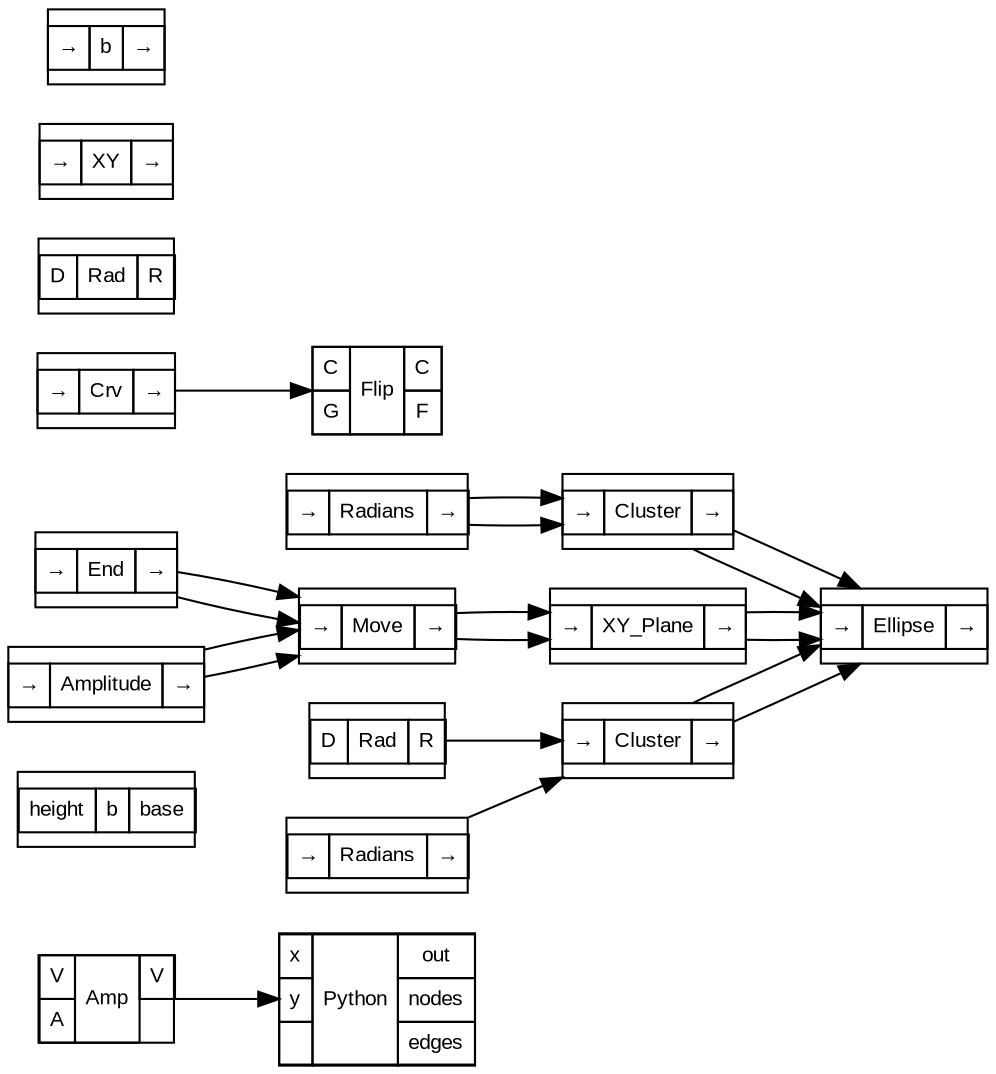 digraph G {
    # manually making this graph, as an example file
    
    node [shape = record; fontsize = 10; fontname = Arial;];
    rankdir = LR;
    
    "Python\ne77fdaee-d2b4-4f80-833d-ed08b2b3788c" [margin = 0;label = <
        <table border="0" cellborder="1" cellspacing="0" cellpadding="4">
        <tr><td port="Xin">x</td><td rowspan="3">Python</td><td port="OUTout">out</td></tr>
        <tr><td port="y">y</td><td port="NODESout">nodes</td></tr>
        <tr><td port=""></td><td port="EDGESout">edges</td></tr>
        </table>>;];
    
    "Amp\n296e8b38-2af3-4633-aa6e-20cd8f0bcac8" [margin = 0;label = <
        <table border="0" cellborder="1" cellspacing="0" cellpadding="4">
        <tr><td port="Vin">V</td><td rowspan="2">Amp</td><td port="Vout">V</td></tr>
        <tr><td port="Ain">A</td></tr>
        </table>>;];
    
    "Amp\n296e8b38-2af3-4633-aa6e-20cd8f0bcac8":Vout -> "Python\ne77fdaee-d2b4-4f80-833d-ed08b2b3788c":Xin;
    
    
    
    
    "b\n10f0c688-9b64-4a5b-97aa-419aa174c25c" [margin = 0;label = <
        <table border="0" cellborder="1" cellspacing="0" cellpadding="4">
        <tr><td port="HEIGHTin">height</td><td>b</td><td >base</td></tr>
        </table>>;];
    "Ellipse\n5ad19c48-1e9f-4067-8bc7-fa66cd4a694e" [margin = 0;label = <
        <table border="0" cellborder="1" cellspacing="0" cellpadding="4">
        <tr><td>→</td><td>Ellipse</td><td>→</td></tr>
        </table>>;];
    "crv" [margin = 0;label = <
        <table border="0" cellborder="1" cellspacing="0" cellpadding="4">
        <tr><td>→</td><td>Crv</td><td>→</td></tr>
        </table>>;];
    "Flip\n41047c00-e8c0-42f0-99aa-d3177a8bd895" [margin = 0;label = <
        <table border="0" cellborder="1" cellspacing="0" cellpadding="4">
        <tr><td port="Cin">C</td><td rowspan="2">Flip</td><td port="Cout">C</td></tr>
        <tr><td port="Gin">G</td><td port="Fout">F</td></tr>
        </table>>;];
    "crv" -> "Flip\n41047c00-e8c0-42f0-99aa-d3177a8bd895":Cin;
    "Rad\n59cb3897-f400-43f3-9461-0701f2ceb61b" [margin = 0;label = <
        <table border="0" cellborder="1" cellspacing="0" cellpadding="4">
        <tr><td>D</td><td>Rad</td><td>R</td></tr>
        </table>>;];
    "Rad\n2a326121-470f-4022-9477-ef4b47e3853d" [margin = 0;label = <
        <table border="0" cellborder="1" cellspacing="0" cellpadding="4">
        <tr><td>D</td><td>Rad</td><td>R</td></tr>
        </table>>;];
    "XY\ncdffa07a-a8b6-4077-978a-eda881b24570" [margin = 0;label = <
        <table border="0" cellborder="1" cellspacing="0" cellpadding="4">
        <tr><td>→</td><td>XY</td><td>→</td></tr>
        </table>>;];
    "Move\nd8a179fc-7fab-4814-b4b9-20be26bfe82c" [margin = 0;label = <
        <table border="0" cellborder="1" cellspacing="0" cellpadding="4">
        <tr><td>→</td><td>Move</td><td>→</td></tr>
        </table>>;];
    "End\n71ee981e-b545-4cb0-907c-8955b015922f" [margin = 0;label = <
        <table border="0" cellborder="1" cellspacing="0" cellpadding="4">
        <tr><td>→</td><td>End</td><td>→</td></tr>
        </table>>;];
    "b\na6456689-42ae-4206-a7a4-5324d1a4934a" [margin = 0;label = <
        <table border="0" cellborder="1" cellspacing="0" cellpadding="4">
        <tr><td>→</td><td>b</td><td>→</td></tr>
        </table>>;];
    
    "Cluster\na6456689-42ae-4206-a7a4-5324d1a4934a" [margin = 0;label = <
        <table border="0" cellborder="1" cellspacing="0" cellpadding="4">
        <tr><td>→</td><td>Cluster</td><td>→</td></tr>
        </table>>;];
    
    "XY_Plane\ncdffa07a-a8b6-4077-978a-eda881b24570" [margin = 0;label = <
        <table border="0" cellborder="1" cellspacing="0" cellpadding="4">
        <tr><td>→</td><td>XY_Plane</td><td>→</td></tr>
        </table>>;];
    
    "Radians\n2a326121-470f-4022-9477-ef4b47e3853d" [margin = 0;label = <
        <table border="0" cellborder="1" cellspacing="0" cellpadding="4">
        <tr><td>→</td><td>Radians</td><td>→</td></tr>
        </table>>;];
    
    "Amplitude\n296e8b38-2af3-4633-aa6e-20cd8f0bcac8" [margin = 0;label = <
        <table border="0" cellborder="1" cellspacing="0" cellpadding="4">
        <tr><td>→</td><td>Amplitude</td><td>→</td></tr>
        </table>>;];
    
    "Cluster\n10f0c688-9b64-4a5b-97aa-419aa174c25c" [margin = 0;label = <
        <table border="0" cellborder="1" cellspacing="0" cellpadding="4">
        <tr><td>→</td><td>Cluster</td><td>→</td></tr>
        </table>>;];
    
    "Radians\n59cb3897-f400-43f3-9461-0701f2ceb61b" [margin = 0;label = <
        <table border="0" cellborder="1" cellspacing="0" cellpadding="4">
        <tr><td>→</td><td>Radians</td><td>→</td></tr>
        </table>>;];
    
    "Cluster\na6456689-42ae-4206-a7a4-5324d1a4934a":out0 -> "Ellipse\n5ad19c48-1e9f-4067-8bc7-fa66cd4a694e":in1;
    "XY_Plane\ncdffa07a-a8b6-4077-978a-eda881b24570":out0 -> "Ellipse\n5ad19c48-1e9f-4067-8bc7-fa66cd4a694e":in0;
    "Cluster\n10f0c688-9b64-4a5b-97aa-419aa174c25c":out0 -> "Ellipse\n5ad19c48-1e9f-4067-8bc7-fa66cd4a694e":in2;
    "Rad\n2a326121-470f-4022-9477-ef4b47e3853d":out0 -> "Cluster\n10f0c688-9b64-4a5b-97aa-419aa174c25c":in0;
    "Radians\n2a326121-470f-4022-9477-ef4b47e3853d":out0 -> "Cluster\na6456689-42ae-4206-a7a4-5324d1a4934a":in0;
    "Move\nd8a179fc-7fab-4814-b4b9-20be26bfe82c":out0 -> "XY_Plane\ncdffa07a-a8b6-4077-978a-eda881b24570":in0;
    "XY_Plane\ncdffa07a-a8b6-4077-978a-eda881b24570":out0 -> "Ellipse\n5ad19c48-1e9f-4067-8bc7-fa66cd4a694e":in0;
    "End\n71ee981e-b545-4cb0-907c-8955b015922f":out0 -> "Move\nd8a179fc-7fab-4814-b4b9-20be26bfe82c":in0;
    "Amplitude\n296e8b38-2af3-4633-aa6e-20cd8f0bcac8":out0 -> "Move\nd8a179fc-7fab-4814-b4b9-20be26bfe82c":in1;
    "Move\nd8a179fc-7fab-4814-b4b9-20be26bfe82c":out0 -> "XY_Plane\ncdffa07a-a8b6-4077-978a-eda881b24570":in0;
    "End\n71ee981e-b545-4cb0-907c-8955b015922f":out0 -> "Move\nd8a179fc-7fab-4814-b4b9-20be26bfe82c":in0;
    "Amplitude\n296e8b38-2af3-4633-aa6e-20cd8f0bcac8":out0 -> "Move\nd8a179fc-7fab-4814-b4b9-20be26bfe82c":in1;
    "Radians\n59cb3897-f400-43f3-9461-0701f2ceb61b":out0 -> "Cluster\n10f0c688-9b64-4a5b-97aa-419aa174c25c":in0;
    "Cluster\n10f0c688-9b64-4a5b-97aa-419aa174c25c":out0 -> "Ellipse\n5ad19c48-1e9f-4067-8bc7-fa66cd4a694e":in2;
    "Radians\n2a326121-470f-4022-9477-ef4b47e3853d":out0 -> "Cluster\na6456689-42ae-4206-a7a4-5324d1a4934a":in0;
    "Cluster\na6456689-42ae-4206-a7a4-5324d1a4934a":out0 -> "Ellipse\n5ad19c48-1e9f-4067-8bc7-fa66cd4a694e":in1;
}